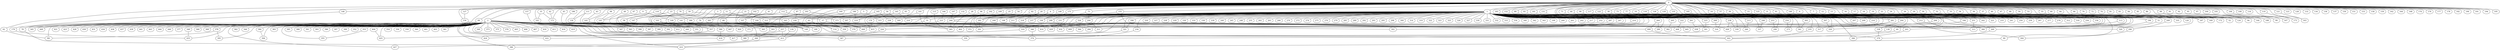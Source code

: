 
graph graphname {
    0 -- 1
0 -- 2
0 -- 3
0 -- 4
0 -- 5
0 -- 6
0 -- 7
0 -- 8
0 -- 9
0 -- 10
0 -- 11
0 -- 12
0 -- 13
0 -- 14
0 -- 15
0 -- 16
0 -- 17
0 -- 18
0 -- 19
0 -- 20
0 -- 21
0 -- 22
0 -- 23
0 -- 24
0 -- 25
0 -- 26
0 -- 27
0 -- 28
0 -- 29
0 -- 30
0 -- 31
0 -- 32
0 -- 33
0 -- 34
0 -- 35
0 -- 36
0 -- 37
0 -- 38
0 -- 39
0 -- 40
0 -- 41
0 -- 42
0 -- 43
0 -- 44
0 -- 45
0 -- 46
0 -- 47
0 -- 48
0 -- 49
0 -- 50
0 -- 51
0 -- 52
0 -- 53
0 -- 54
0 -- 55
0 -- 56
0 -- 57
0 -- 58
0 -- 59
0 -- 60
0 -- 61
0 -- 62
0 -- 63
0 -- 64
0 -- 65
0 -- 66
0 -- 67
0 -- 68
0 -- 69
0 -- 70
0 -- 71
0 -- 72
0 -- 73
0 -- 74
0 -- 75
0 -- 76
0 -- 77
0 -- 78
0 -- 79
0 -- 80
0 -- 81
0 -- 82
0 -- 83
0 -- 84
0 -- 85
0 -- 86
0 -- 87
0 -- 88
0 -- 89
0 -- 90
0 -- 91
0 -- 92
0 -- 93
0 -- 94
0 -- 95
0 -- 96
0 -- 97
0 -- 98
0 -- 99
0 -- 100
0 -- 101
0 -- 102
0 -- 103
0 -- 104
0 -- 105
0 -- 106
0 -- 107
0 -- 108
0 -- 109
0 -- 110
0 -- 111
0 -- 112
0 -- 113
0 -- 114
0 -- 115
0 -- 116
0 -- 117
0 -- 118
0 -- 119
0 -- 120
0 -- 121
0 -- 122
0 -- 123
0 -- 124
0 -- 125
0 -- 126
0 -- 127
0 -- 128
0 -- 129
0 -- 130
0 -- 131
0 -- 132
0 -- 133
0 -- 134
0 -- 135
0 -- 136
0 -- 137
0 -- 138
0 -- 139
0 -- 140
0 -- 141
0 -- 142
0 -- 143
0 -- 144
0 -- 145
0 -- 146
0 -- 147
0 -- 148
0 -- 149
0 -- 150
0 -- 151
0 -- 152
0 -- 153
0 -- 154
0 -- 155
0 -- 156
0 -- 157
0 -- 158
0 -- 159
0 -- 160
0 -- 161
0 -- 162
0 -- 163
0 -- 164
0 -- 165
0 -- 166
0 -- 167
0 -- 168
0 -- 169
0 -- 170
0 -- 171
0 -- 172
0 -- 173
0 -- 174
0 -- 175
0 -- 176
0 -- 177
0 -- 178
0 -- 179
0 -- 180
0 -- 181
0 -- 182
0 -- 183
0 -- 184
0 -- 185
0 -- 186
0 -- 187
0 -- 188
0 -- 189
0 -- 190
0 -- 191
0 -- 192
0 -- 193
0 -- 194
0 -- 195
0 -- 196
0 -- 197
0 -- 208
1 -- 198
1 -- 199
1 -- 200
1 -- 201
1 -- 202
1 -- 203
1 -- 204
1 -- 205
1 -- 206
1 -- 207
1 -- 208
1 -- 209
1 -- 210
1 -- 211
1 -- 212
1 -- 213
1 -- 214
1 -- 215
1 -- 216
1 -- 217
1 -- 218
1 -- 219
1 -- 220
1 -- 221
1 -- 222
1 -- 223
1 -- 224
1 -- 225
1 -- 226
1 -- 227
1 -- 228
1 -- 229
1 -- 230
1 -- 231
1 -- 232
1 -- 233
1 -- 234
1 -- 235
1 -- 236
1 -- 237
1 -- 238
1 -- 239
1 -- 240
1 -- 241
1 -- 242
1 -- 243
1 -- 244
1 -- 245
1 -- 246
1 -- 247
1 -- 248
1 -- 249
1 -- 250
1 -- 251
1 -- 252
1 -- 253
1 -- 254
1 -- 255
1 -- 256
1 -- 257
1 -- 258
1 -- 259
1 -- 260
1 -- 261
1 -- 262
1 -- 263
1 -- 264
1 -- 265
1 -- 266
1 -- 267
1 -- 268
1 -- 269
1 -- 270
1 -- 271
1 -- 272
1 -- 273
1 -- 274
1 -- 275
1 -- 276
1 -- 277
1 -- 278
1 -- 279
1 -- 280
1 -- 281
1 -- 282
1 -- 283
1 -- 284
1 -- 285
1 -- 286
1 -- 287
1 -- 288
1 -- 289
1 -- 290
1 -- 291
1 -- 292
1 -- 293
1 -- 294
1 -- 295
1 -- 296
1 -- 297
1 -- 298
1 -- 299
1 -- 300
1 -- 301
1 -- 302
1 -- 303
1 -- 304
1 -- 305
1 -- 306
1 -- 307
1 -- 308
1 -- 309
1 -- 310
1 -- 311
1 -- 312
1 -- 313
1 -- 314
1 -- 315
1 -- 316
1 -- 317
1 -- 318
1 -- 319
1 -- 320
1 -- 321
1 -- 322
1 -- 323
1 -- 324
1 -- 325
1 -- 326
1 -- 327
1 -- 328
1 -- 329
1 -- 330
1 -- 331
1 -- 332
1 -- 333
1 -- 334
1 -- 335
1 -- 336
1 -- 337
1 -- 338
1 -- 339
1 -- 340
1 -- 341
1 -- 342
1 -- 343
1 -- 409
2 -- 344
2 -- 345
2 -- 346
2 -- 347
2 -- 348
2 -- 349
2 -- 350
2 -- 351
2 -- 352
2 -- 353
2 -- 354
2 -- 355
2 -- 356
2 -- 357
2 -- 358
2 -- 359
2 -- 360
2 -- 361
2 -- 362
2 -- 363
2 -- 364
2 -- 365
2 -- 366
2 -- 367
2 -- 368
2 -- 369
2 -- 370
2 -- 371
2 -- 372
2 -- 373
2 -- 374
2 -- 375
2 -- 376
2 -- 377
2 -- 378
2 -- 379
2 -- 380
2 -- 381
2 -- 382
2 -- 383
2 -- 384
2 -- 385
2 -- 386
2 -- 387
2 -- 388
2 -- 389
2 -- 390
2 -- 391
2 -- 392
2 -- 393
2 -- 394
2 -- 395
2 -- 396
2 -- 397
2 -- 398
2 -- 399
2 -- 400
2 -- 401
2 -- 402
2 -- 403
2 -- 404
2 -- 405
2 -- 406
2 -- 407
2 -- 408
2 -- 409
2 -- 410
2 -- 411
2 -- 412
2 -- 413
2 -- 414
2 -- 415
2 -- 416
2 -- 417
2 -- 418
2 -- 419
2 -- 420
2 -- 421
2 -- 422
2 -- 423
2 -- 424
2 -- 425
2 -- 426
2 -- 427
2 -- 428
2 -- 429
2 -- 430
2 -- 431
2 -- 432
2 -- 433
2 -- 434
2 -- 435
2 -- 436
2 -- 437
2 -- 438
2 -- 439
2 -- 440
2 -- 441
2 -- 442
2 -- 443
2 -- 444
2 -- 445
2 -- 446
2 -- 447
2 -- 448
2 -- 449
3 -- 283
4 -- 237
4 -- 402
5 -- 420
5 -- 315
7 -- 187
8 -- 249
9 -- 143
9 -- 328
10 -- 277
11 -- 104
11 -- 283
14 -- 313
14 -- 113
15 -- 51
16 -- 169
20 -- 218
20 -- 31
20 -- 211
21 -- 27
21 -- 79
23 -- 58
23 -- 286
25 -- 291
25 -- 282
26 -- 172
27 -- 448
28 -- 265
31 -- 370
32 -- 52
33 -- 124
35 -- 171
35 -- 161
36 -- 94
38 -- 250
39 -- 196
39 -- 329
39 -- 366
40 -- 442
41 -- 107
42 -- 171
43 -- 142
44 -- 251
45 -- 387
49 -- 412
51 -- 320
54 -- 282
55 -- 144
56 -- 309
56 -- 63
57 -- 313
58 -- 308
58 -- 224
59 -- 257
59 -- 425
59 -- 243
61 -- 335
61 -- 120
62 -- 381
63 -- 359
63 -- 114
65 -- 415
66 -- 188
67 -- 440
68 -- 447
68 -- 413
69 -- 449
69 -- 78
71 -- 184
73 -- 259
75 -- 294
75 -- 231
76 -- 147
76 -- 215
77 -- 267
78 -- 433
80 -- 433
82 -- 198
87 -- 226
88 -- 99
89 -- 281
90 -- 221
90 -- 242
93 -- 281
96 -- 371
96 -- 282
98 -- 143
98 -- 392
101 -- 170
101 -- 265
102 -- 107
102 -- 149
103 -- 291
103 -- 303
104 -- 374
106 -- 167
107 -- 189
109 -- 372
110 -- 141
110 -- 351
111 -- 130
111 -- 351
112 -- 271
112 -- 357
113 -- 203
115 -- 265
117 -- 233
118 -- 278
119 -- 173
121 -- 163
122 -- 241
125 -- 249
126 -- 312
127 -- 154
129 -- 318
131 -- 438
132 -- 244
135 -- 156
135 -- 256
138 -- 374
139 -- 413
140 -- 366
141 -- 149
142 -- 257
145 -- 210
145 -- 219
145 -- 359
146 -- 345
148 -- 336
152 -- 408
154 -- 303
155 -- 324
155 -- 316
157 -- 347
160 -- 370
165 -- 257
165 -- 258
166 -- 223
170 -- 415
171 -- 398
171 -- 363
175 -- 336
175 -- 288
179 -- 435
180 -- 215
180 -- 219
181 -- 206
183 -- 382
184 -- 426
185 -- 339
186 -- 389
192 -- 402
193 -- 297
193 -- 390
196 -- 269
197 -- 244
203 -- 306
204 -- 338
205 -- 382
206 -- 316
212 -- 366
213 -- 260
214 -- 364
217 -- 346
219 -- 370
222 -- 408
223 -- 448
224 -- 417
225 -- 301
226 -- 418
234 -- 374
235 -- 442
238 -- 339
238 -- 426
244 -- 265
244 -- 284
244 -- 365
246 -- 337
247 -- 432
249 -- 290
251 -- 313
252 -- 414
253 -- 299
254 -- 273
257 -- 413
257 -- 422
261 -- 438
264 -- 280
264 -- 400
268 -- 316
269 -- 379
271 -- 448
281 -- 445
281 -- 317
282 -- 291
287 -- 429
288 -- 310
288 -- 311
288 -- 302
290 -- 304
294 -- 311
296 -- 321
301 -- 350
303 -- 308
305 -- 341
307 -- 329
308 -- 386
308 -- 427
310 -- 380
321 -- 367
324 -- 372
338 -- 379
346 -- 374
348 -- 435
353 -- 355
357 -- 424
378 -- 381
378 -- 395
384 -- 394
390 -- 418
400 -- 442
404 -- 425
413 -- 433

}
